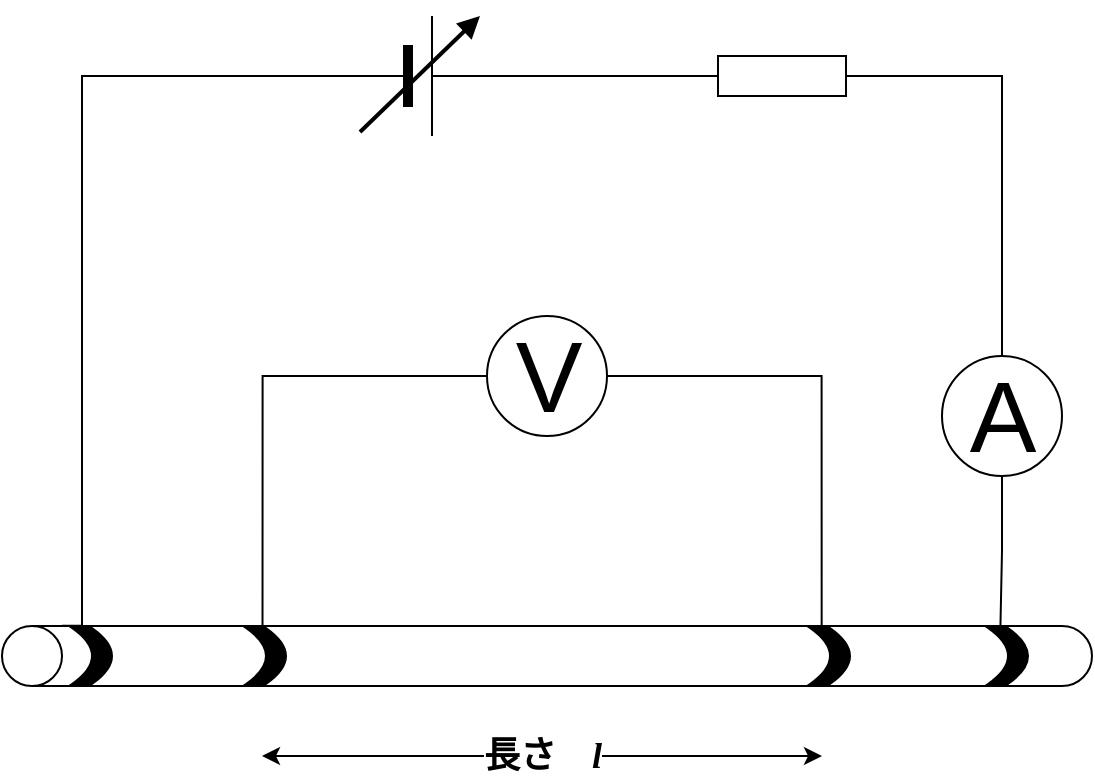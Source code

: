 <mxfile version="15.5.9" type="github">
  <diagram id="C5RBs43oDa-KdzZeNtuy" name="Page-1">
    <mxGraphModel dx="569" dy="316" grid="1" gridSize="10" guides="1" tooltips="1" connect="1" arrows="1" fold="1" page="1" pageScale="1" pageWidth="827" pageHeight="1169" math="0" shadow="0">
      <root>
        <mxCell id="WIyWlLk6GJQsqaUBKTNV-0" />
        <mxCell id="WIyWlLk6GJQsqaUBKTNV-1" parent="WIyWlLk6GJQsqaUBKTNV-0" />
        <mxCell id="WFhRwt8FvtZSL98cEws3-11" style="edgeStyle=orthogonalEdgeStyle;rounded=0;orthogonalLoop=1;jettySize=auto;html=1;entryX=1.004;entryY=0.916;entryDx=0;entryDy=0;entryPerimeter=0;endArrow=none;endFill=0;" edge="1" parent="WIyWlLk6GJQsqaUBKTNV-1" source="WFhRwt8FvtZSL98cEws3-0" target="WFhRwt8FvtZSL98cEws3-10">
          <mxGeometry relative="1" as="geometry" />
        </mxCell>
        <mxCell id="WFhRwt8FvtZSL98cEws3-0" value="A" style="verticalLabelPosition=middle;shadow=0;dashed=0;align=center;html=1;verticalAlign=middle;strokeWidth=1;shape=ellipse;aspect=fixed;fontSize=50;" vertex="1" parent="WIyWlLk6GJQsqaUBKTNV-1">
          <mxGeometry x="600" y="520" width="60" height="60" as="geometry" />
        </mxCell>
        <mxCell id="WFhRwt8FvtZSL98cEws3-12" style="edgeStyle=orthogonalEdgeStyle;rounded=0;orthogonalLoop=1;jettySize=auto;html=1;endArrow=none;endFill=0;entryX=0.833;entryY=0.239;entryDx=0;entryDy=0;entryPerimeter=0;" edge="1" parent="WIyWlLk6GJQsqaUBKTNV-1" source="WFhRwt8FvtZSL98cEws3-1" target="WFhRwt8FvtZSL98cEws3-10">
          <mxGeometry relative="1" as="geometry">
            <mxPoint x="260" y="640" as="targetPoint" />
            <Array as="points">
              <mxPoint x="260" y="530" />
            </Array>
          </mxGeometry>
        </mxCell>
        <mxCell id="WFhRwt8FvtZSL98cEws3-13" style="edgeStyle=orthogonalEdgeStyle;rounded=0;orthogonalLoop=1;jettySize=auto;html=1;entryX=0.833;entryY=0.752;entryDx=0;entryDy=0;entryPerimeter=0;endArrow=none;endFill=0;" edge="1" parent="WIyWlLk6GJQsqaUBKTNV-1" source="WFhRwt8FvtZSL98cEws3-1" target="WFhRwt8FvtZSL98cEws3-10">
          <mxGeometry relative="1" as="geometry">
            <Array as="points">
              <mxPoint x="540" y="530" />
            </Array>
          </mxGeometry>
        </mxCell>
        <mxCell id="WFhRwt8FvtZSL98cEws3-1" value="V" style="verticalLabelPosition=middle;shadow=0;dashed=0;align=center;html=1;verticalAlign=middle;strokeWidth=1;shape=ellipse;aspect=fixed;fontSize=50;" vertex="1" parent="WIyWlLk6GJQsqaUBKTNV-1">
          <mxGeometry x="372.5" y="500" width="60" height="60" as="geometry" />
        </mxCell>
        <mxCell id="WFhRwt8FvtZSL98cEws3-3" style="edgeStyle=orthogonalEdgeStyle;rounded=0;orthogonalLoop=1;jettySize=auto;html=1;endArrow=none;endFill=0;" edge="1" parent="WIyWlLk6GJQsqaUBKTNV-1" source="WFhRwt8FvtZSL98cEws3-2" target="WFhRwt8FvtZSL98cEws3-0">
          <mxGeometry relative="1" as="geometry" />
        </mxCell>
        <mxCell id="WFhRwt8FvtZSL98cEws3-2" value="" style="pointerEvents=1;verticalLabelPosition=bottom;shadow=0;dashed=0;align=center;html=1;verticalAlign=top;shape=mxgraph.electrical.resistors.resistor_1;" vertex="1" parent="WIyWlLk6GJQsqaUBKTNV-1">
          <mxGeometry x="470" y="370" width="100" height="20" as="geometry" />
        </mxCell>
        <mxCell id="WFhRwt8FvtZSL98cEws3-8" style="edgeStyle=orthogonalEdgeStyle;rounded=0;orthogonalLoop=1;jettySize=auto;html=1;exitX=1;exitY=0.5;exitDx=0;exitDy=0;exitPerimeter=0;endArrow=none;endFill=0;" edge="1" parent="WIyWlLk6GJQsqaUBKTNV-1" source="WFhRwt8FvtZSL98cEws3-5" target="WFhRwt8FvtZSL98cEws3-2">
          <mxGeometry relative="1" as="geometry" />
        </mxCell>
        <mxCell id="WFhRwt8FvtZSL98cEws3-9" style="edgeStyle=orthogonalEdgeStyle;rounded=0;orthogonalLoop=1;jettySize=auto;html=1;exitX=0;exitY=0.5;exitDx=0;exitDy=0;exitPerimeter=0;endArrow=none;endFill=0;entryX=1.004;entryY=0.055;entryDx=0;entryDy=0;entryPerimeter=0;" edge="1" parent="WIyWlLk6GJQsqaUBKTNV-1" source="WFhRwt8FvtZSL98cEws3-5" target="WFhRwt8FvtZSL98cEws3-10">
          <mxGeometry relative="1" as="geometry">
            <mxPoint x="160" y="620" as="targetPoint" />
            <Array as="points">
              <mxPoint x="170" y="380" />
              <mxPoint x="170" y="655" />
            </Array>
          </mxGeometry>
        </mxCell>
        <mxCell id="WFhRwt8FvtZSL98cEws3-5" value="" style="verticalLabelPosition=bottom;shadow=0;dashed=0;align=center;fillColor=#000000;html=1;verticalAlign=top;strokeWidth=1;shape=mxgraph.electrical.miscellaneous.monocell_battery;" vertex="1" parent="WIyWlLk6GJQsqaUBKTNV-1">
          <mxGeometry x="290" y="350" width="100" height="60" as="geometry" />
        </mxCell>
        <mxCell id="WFhRwt8FvtZSL98cEws3-7" value="" style="endArrow=block;html=1;rounded=0;fontSize=20;strokeWidth=2;endFill=1;" edge="1" parent="WIyWlLk6GJQsqaUBKTNV-1">
          <mxGeometry width="50" height="50" relative="1" as="geometry">
            <mxPoint x="309" y="408" as="sourcePoint" />
            <mxPoint x="369" y="350" as="targetPoint" />
          </mxGeometry>
        </mxCell>
        <mxCell id="WFhRwt8FvtZSL98cEws3-10" value="" style="shape=cylinder3;whiteSpace=wrap;html=1;boundedLbl=1;backgroundOutline=1;size=15;rotation=-90;" vertex="1" parent="WIyWlLk6GJQsqaUBKTNV-1">
          <mxGeometry x="387.5" y="397.5" width="30" height="545" as="geometry" />
        </mxCell>
        <mxCell id="WFhRwt8FvtZSL98cEws3-16" value="&lt;b style=&quot;font-size: 18px&quot;&gt;&lt;font style=&quot;font-size: 18px&quot; face=&quot;Times New Roman&quot;&gt;長&lt;font style=&quot;font-size: 18px&quot;&gt;さ&lt;/font&gt;　&lt;i&gt;l&lt;/i&gt;&lt;br&gt;&lt;/font&gt;&lt;/b&gt;" style="endArrow=classic;startArrow=classic;html=1;rounded=0;" edge="1" parent="WIyWlLk6GJQsqaUBKTNV-1">
          <mxGeometry width="50" height="50" relative="1" as="geometry">
            <mxPoint x="260" y="720" as="sourcePoint" />
            <mxPoint x="540" y="720" as="targetPoint" />
          </mxGeometry>
        </mxCell>
        <mxCell id="WFhRwt8FvtZSL98cEws3-22" value="" style="shape=dataStorage;whiteSpace=wrap;html=1;fixedSize=1;fontFamily=Times New Roman;fontSize=18;fillColor=#000000;rotation=-180;size=10;" vertex="1" parent="WIyWlLk6GJQsqaUBKTNV-1">
          <mxGeometry x="165" y="656" width="20" height="28" as="geometry" />
        </mxCell>
        <mxCell id="WFhRwt8FvtZSL98cEws3-23" value="" style="shape=dataStorage;whiteSpace=wrap;html=1;fixedSize=1;fontFamily=Times New Roman;fontSize=18;fillColor=#000000;rotation=-180;size=10;" vertex="1" parent="WIyWlLk6GJQsqaUBKTNV-1">
          <mxGeometry x="252" y="656" width="20" height="28" as="geometry" />
        </mxCell>
        <mxCell id="WFhRwt8FvtZSL98cEws3-24" value="" style="shape=dataStorage;whiteSpace=wrap;html=1;fixedSize=1;fontFamily=Times New Roman;fontSize=18;fillColor=#000000;rotation=-180;size=10;" vertex="1" parent="WIyWlLk6GJQsqaUBKTNV-1">
          <mxGeometry x="534" y="656" width="20" height="28" as="geometry" />
        </mxCell>
        <mxCell id="WFhRwt8FvtZSL98cEws3-25" value="" style="shape=dataStorage;whiteSpace=wrap;html=1;fixedSize=1;fontFamily=Times New Roman;fontSize=18;fillColor=#000000;rotation=-180;size=10;" vertex="1" parent="WIyWlLk6GJQsqaUBKTNV-1">
          <mxGeometry x="623" y="656" width="20" height="28" as="geometry" />
        </mxCell>
      </root>
    </mxGraphModel>
  </diagram>
</mxfile>
